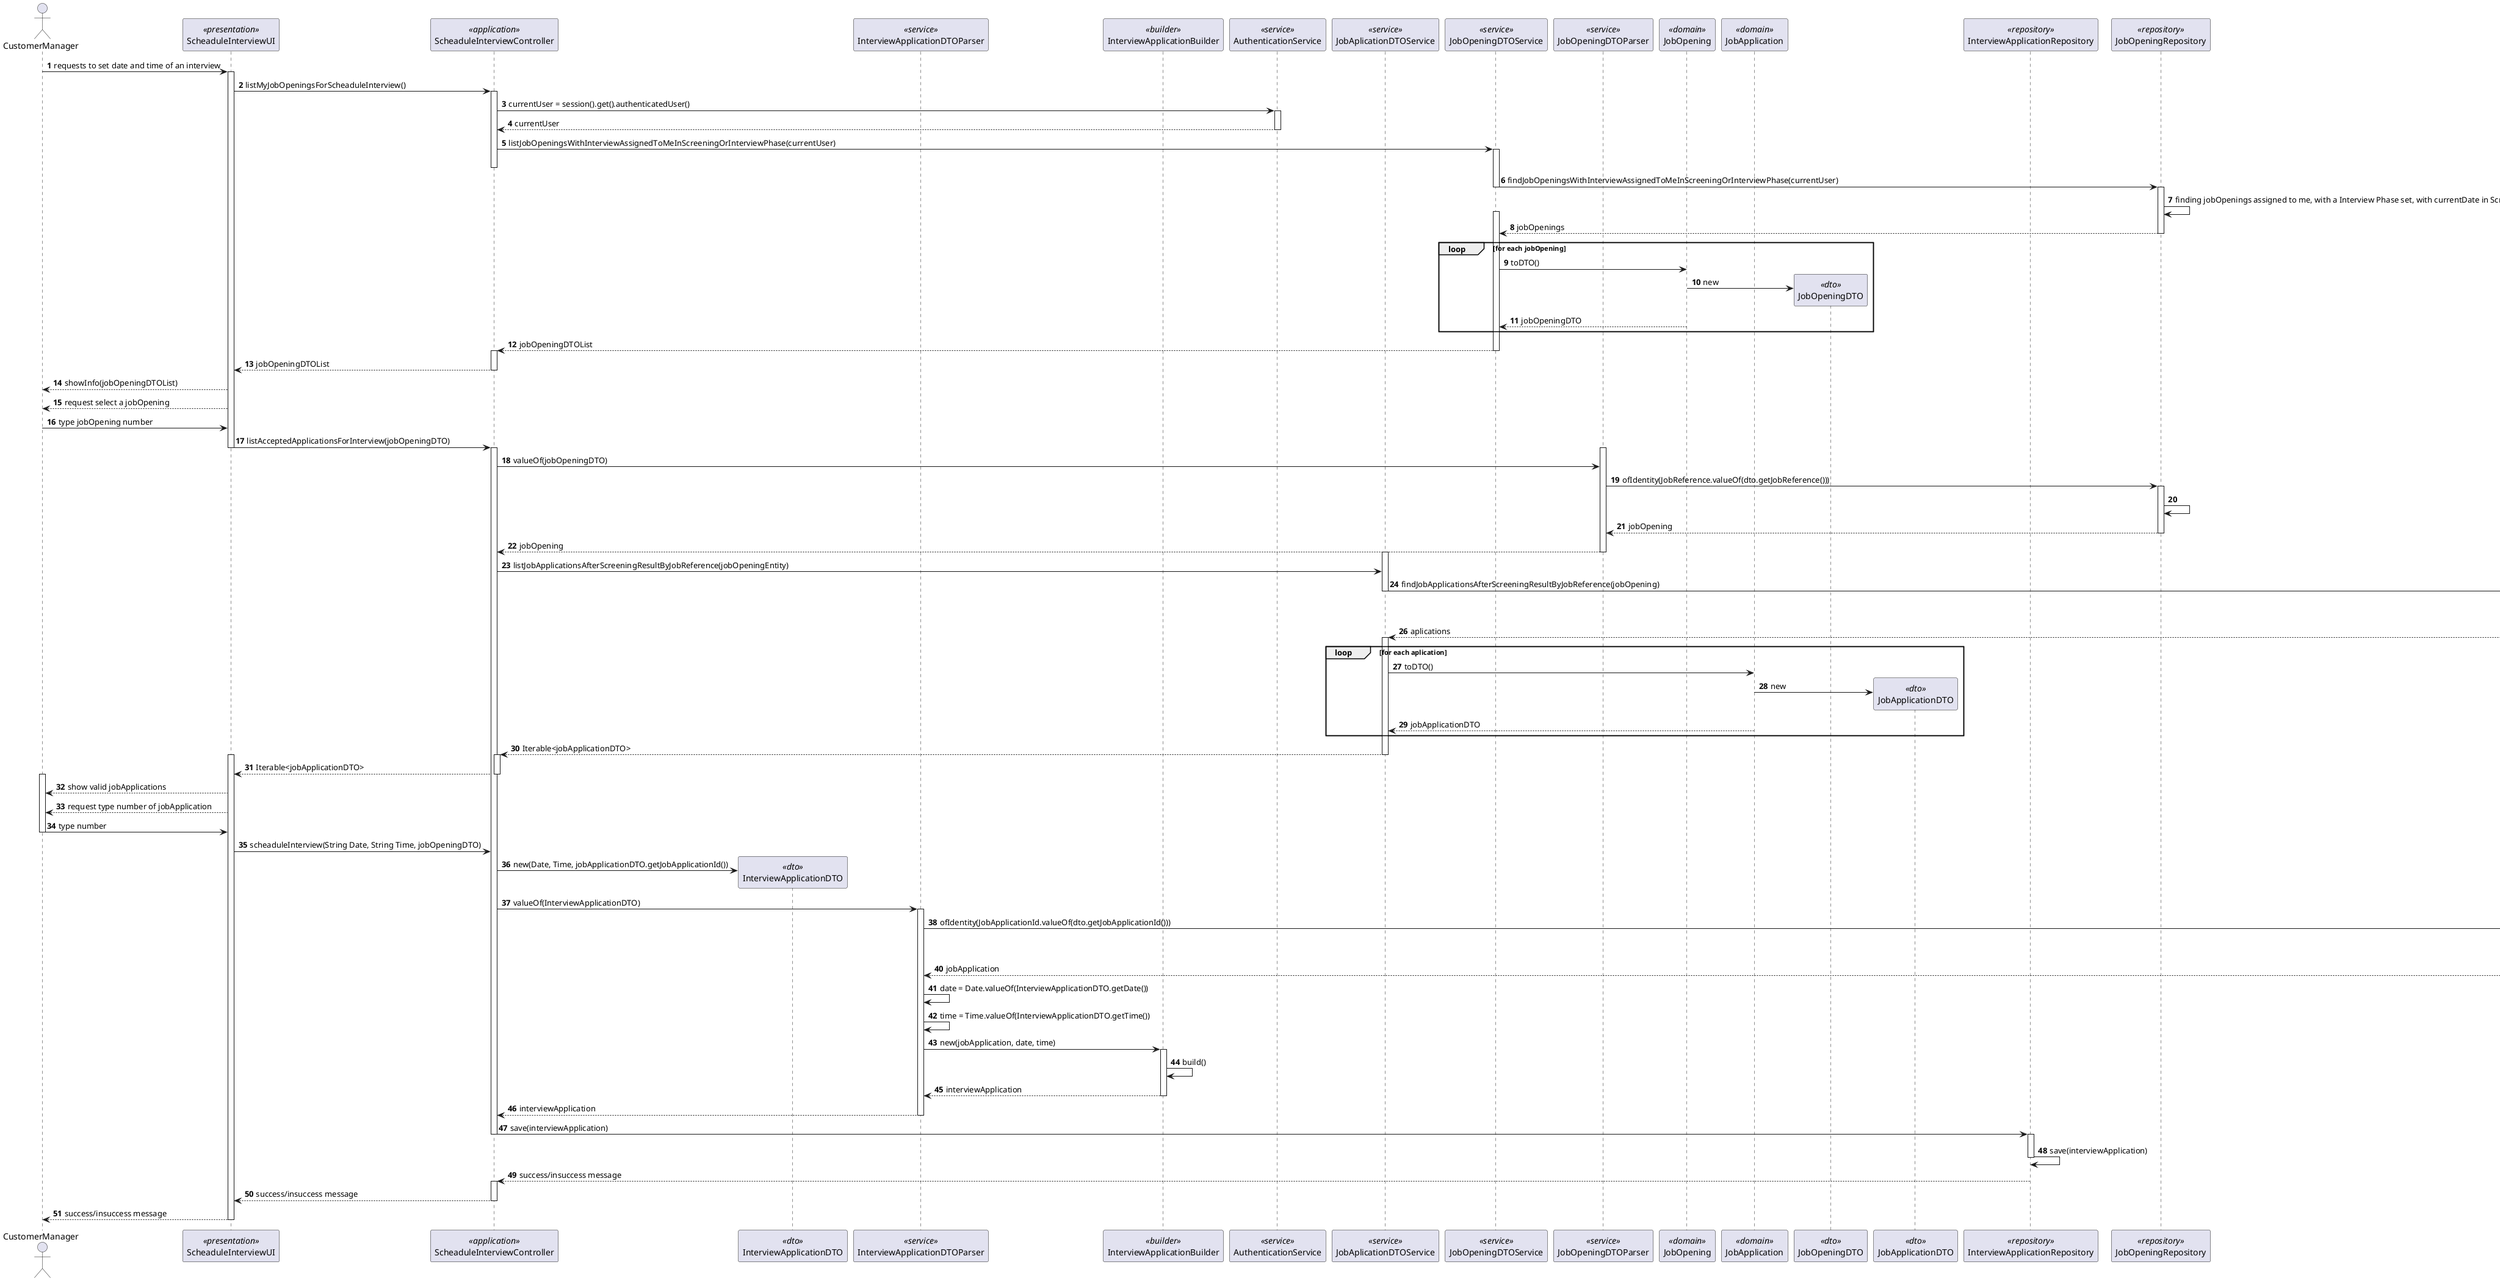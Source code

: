 @startuml US1014_SD
autonumber

actor "CustomerManager" as T

participant "ScheaduleInterviewUI" as UI <<presentation>>

participant "ScheaduleInterviewController" as CTRL <<application>>
participant "InterviewApplicationDTO" as R_DTO <<dto>>
participant "InterviewApplicationDTOParser" as PARSER <<service>>
participant "InterviewApplicationBuilder" as R_BUILDER <<builder>>
participant "AuthenticationService" as AUTH <<service>>
participant "JobAplicationDTOService" as ASER <<service>>
participant "JobOpeningDTOService" as SER <<service>>
participant "JobOpeningDTOParser" as PARSERJ <<service>>
participant "JobOpening" as MAP <<domain>>
participant "JobApplication" as CMAP <<domain>>
participant "JobOpeningDTO" as J_DTO <<dto>>
participant "JobApplicationDTO" as A_DTO <<dto>>
participant "InterviewApplicationRepository" as R_REP <<repository>>
participant JobOpeningRepository as REP <<repository>>
participant JobAplicationRepository as AREP <<repository>>


T -> UI: requests to set date and time of an interview
activate UI
UI -> CTRL: listMyJobOpeningsForScheaduleInterview()
activate CTRL
CTRL -> AUTH : currentUser = session().get().authenticatedUser()
activate AUTH
AUTH --> CTRL : currentUser
deactivate AUTH
CTRL -> SER : listJobOpeningsWithInterviewAssignedToMeInScreeningOrInterviewPhase(currentUser)
activate SER


deactivate CTRL


SER -> REP : findJobOpeningsWithInterviewAssignedToMeInScreeningOrInterviewPhase(currentUser)
deactivate SER
activate REP
REP -> REP :finding jobOpenings assigned to me, with a Interview Phase set, with currentDate in Screening or Interview Phase
activate SER
REP--> SER : jobOpenings
deactivate REP
loop for each jobOpening
SER -> MAP: toDTO()
MAP -> J_DTO**: new
MAP --> SER: jobOpeningDTO
end loop

      SER --> CTRL : jobOpeningDTOList
deactivate SER
activate CTRL
CTRL --> UI: jobOpeningDTOList

deactivate CTRL

UI --> T: showInfo(jobOpeningDTOList)
UI --> T: request select a jobOpening
T -> UI: type jobOpening number
UI -> CTRL: listAcceptedApplicationsForInterview(jobOpeningDTO)
deactivate UI
activate CTRL
activate PARSERJ
CTRL -> PARSERJ : valueOf(jobOpeningDTO)
PARSERJ -> REP : ofIdentity(JobReference.valueOf(dto.getJobReference()))
activate REP
REP -> REP :
REP --> PARSERJ : jobOpening
deactivate REP
PARSERJ --> CTRL : jobOpening
deactivate PARSERJ
activate ASER
CTRL -> ASER : listJobApplicationsAfterScreeningResultByJobReference(jobOpeningEntity)
ASER -> AREP : findJobApplicationsAfterScreeningResultByJobReference(jobOpening)
deactivate ASER
activate AREP
AREP -> AREP : finding aplications by jobOpening
AREP --> ASER : aplications
deactivate AREP
activate ASER
loop for each aplication
ASER -> CMAP : toDTO()
CMAP -> A_DTO**: new
CMAP --> ASER: jobApplicationDTO
end loop
ASER --> CTRL : Iterable<jobApplicationDTO>
deactivate ASER
activate CTRL
activate UI
CTRL --> UI: Iterable<jobApplicationDTO>
deactivate CTRL
activate T
UI --> T: show valid jobApplications
UI --> T: request type number of jobApplication
T -> UI: type number

deactivate T
UI -> CTRL: scheaduleInterview(String Date, String Time, jobOpeningDTO)
CTRL -> R_DTO**: new(Date, Time, jobApplicationDTO.getJobApplicationId())

CTRL -> PARSER : valueOf(InterviewApplicationDTO)
activate PARSER
PARSER -> AREP : ofIdentity(JobApplicationId.valueOf(dto.getJobApplicationId()))
activate AREP
AREP -> AREP :
AREP --> PARSER : jobApplication
deactivate AREP

PARSER -> PARSER : date = Date.valueOf(InterviewApplicationDTO.getDate())
PARSER -> PARSER : time = Time.valueOf(InterviewApplicationDTO.getTime())
PARSER -> R_BUILDER : new(jobApplication, date, time)
activate R_BUILDER
R_BUILDER -> R_BUILDER : build()
R_BUILDER --> PARSER : interviewApplication
deactivate R_BUILDER

PARSER --> CTRL : interviewApplication
deactivate PARSER
CTRL -> R_REP : save(interviewApplication)
deactivate CTRL

activate R_REP
R_REP -> R_REP : save(interviewApplication)

deactivate R_REP

R_REP --> CTRL : success/insuccess message

activate CTRL
CTRL --> UI : success/insuccess message
deactivate CTRL
UI --> T : success/insuccess message
deactivate UI




@enduml
